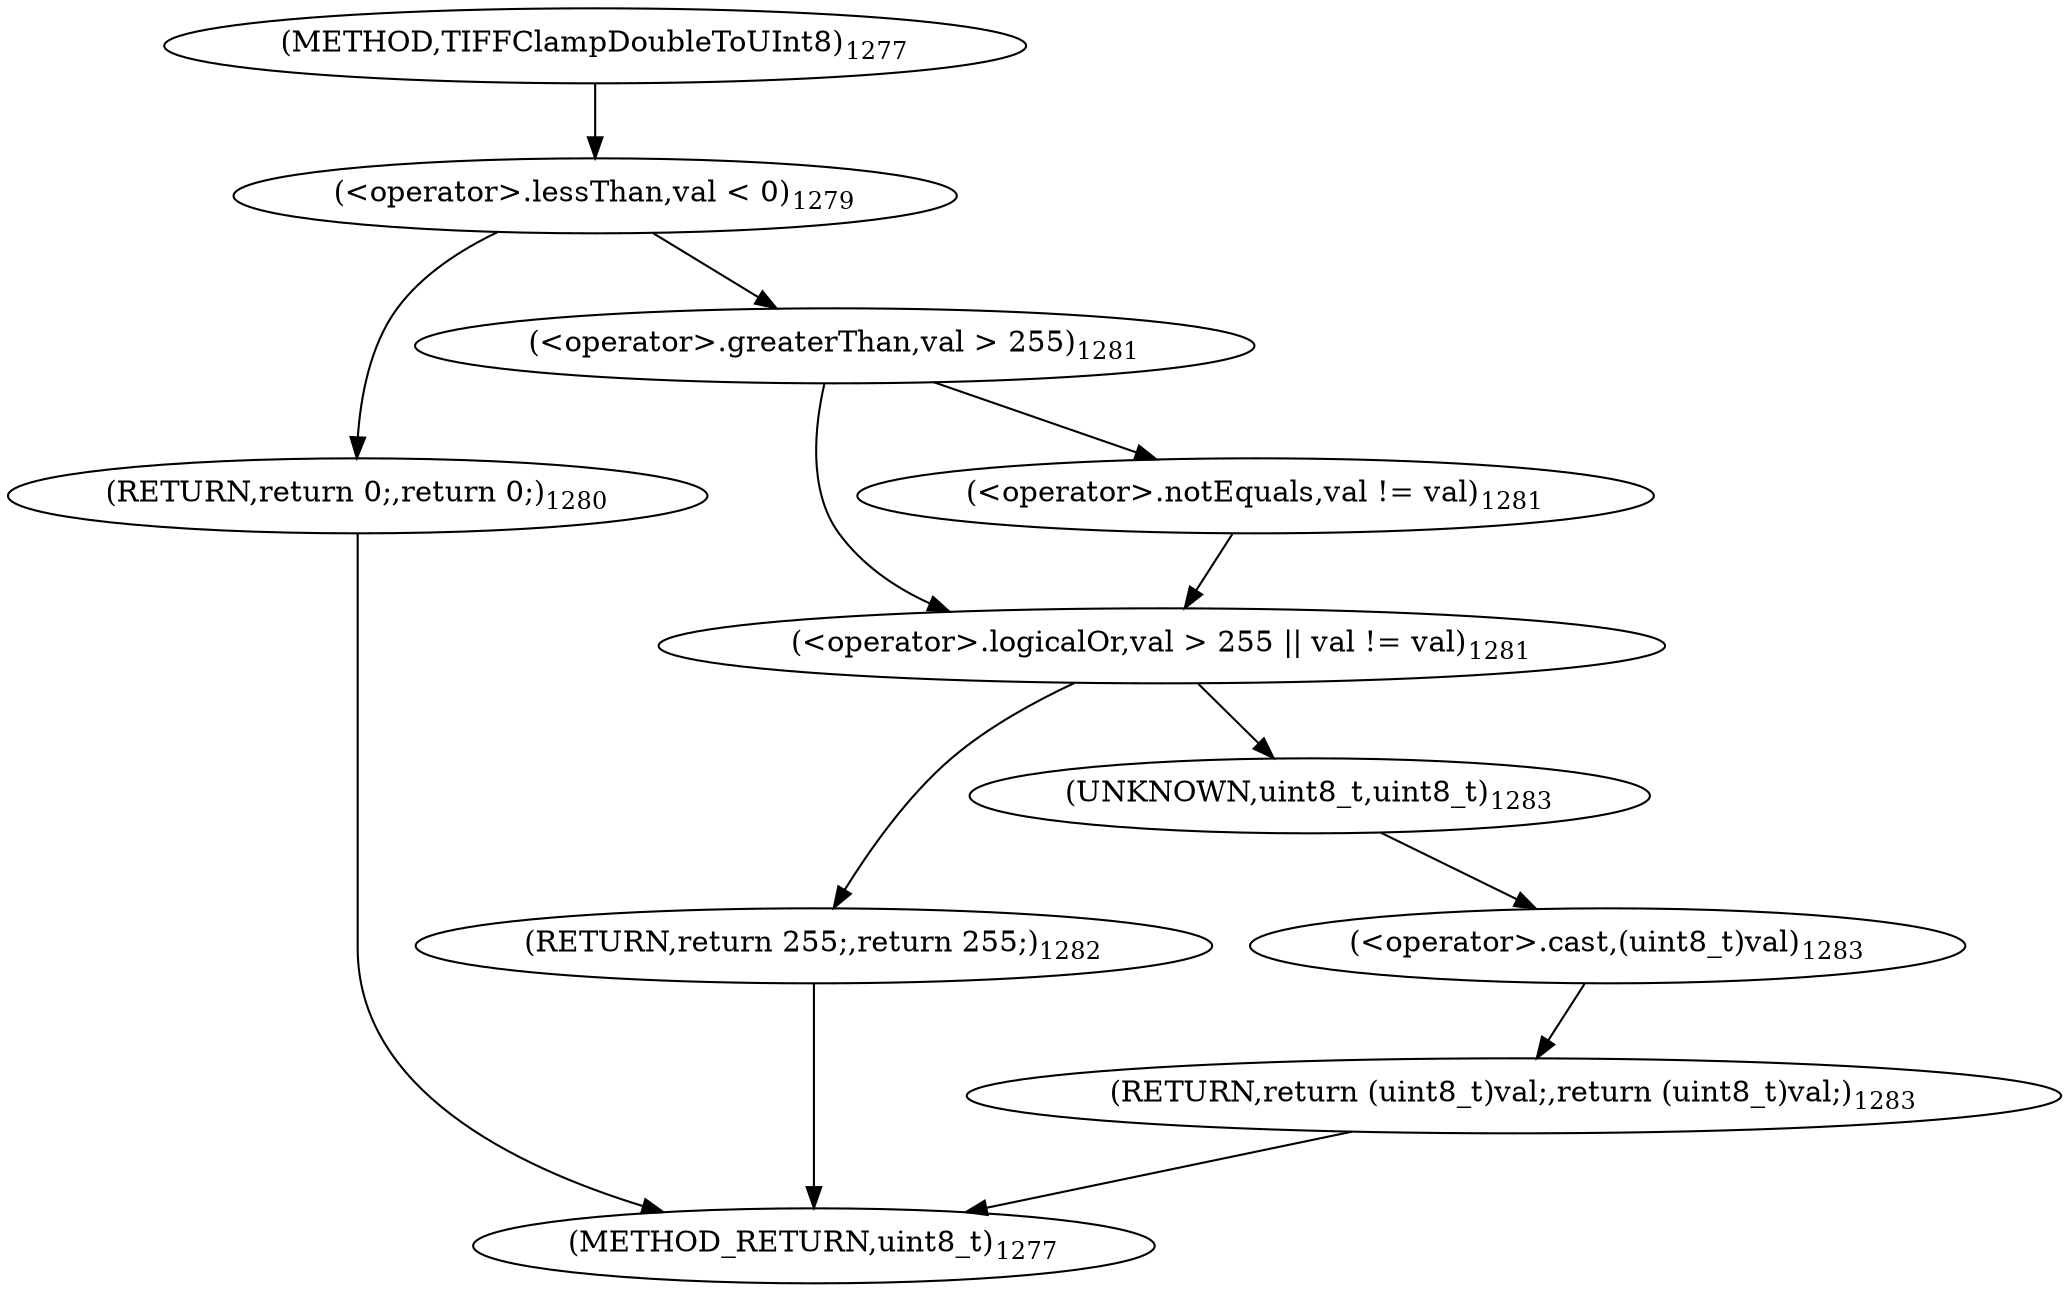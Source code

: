 digraph "TIFFClampDoubleToUInt8" {  
"67486" [label = <(RETURN,return (uint8_t)val;,return (uint8_t)val;)<SUB>1283</SUB>> ]
"67469" [label = <(&lt;operator&gt;.lessThan,val &lt; 0)<SUB>1279</SUB>> ]
"67476" [label = <(&lt;operator&gt;.logicalOr,val &gt; 255 || val != val)<SUB>1281</SUB>> ]
"67487" [label = <(&lt;operator&gt;.cast,(uint8_t)val)<SUB>1283</SUB>> ]
"67473" [label = <(RETURN,return 0;,return 0;)<SUB>1280</SUB>> ]
"67477" [label = <(&lt;operator&gt;.greaterThan,val &gt; 255)<SUB>1281</SUB>> ]
"67480" [label = <(&lt;operator&gt;.notEquals,val != val)<SUB>1281</SUB>> ]
"67484" [label = <(RETURN,return 255;,return 255;)<SUB>1282</SUB>> ]
"67488" [label = <(UNKNOWN,uint8_t,uint8_t)<SUB>1283</SUB>> ]
"67465" [label = <(METHOD,TIFFClampDoubleToUInt8)<SUB>1277</SUB>> ]
"67490" [label = <(METHOD_RETURN,uint8_t)<SUB>1277</SUB>> ]
  "67486" -> "67490" 
  "67469" -> "67473" 
  "67469" -> "67477" 
  "67476" -> "67488" 
  "67476" -> "67484" 
  "67487" -> "67486" 
  "67473" -> "67490" 
  "67477" -> "67476" 
  "67477" -> "67480" 
  "67480" -> "67476" 
  "67484" -> "67490" 
  "67488" -> "67487" 
  "67465" -> "67469" 
}
